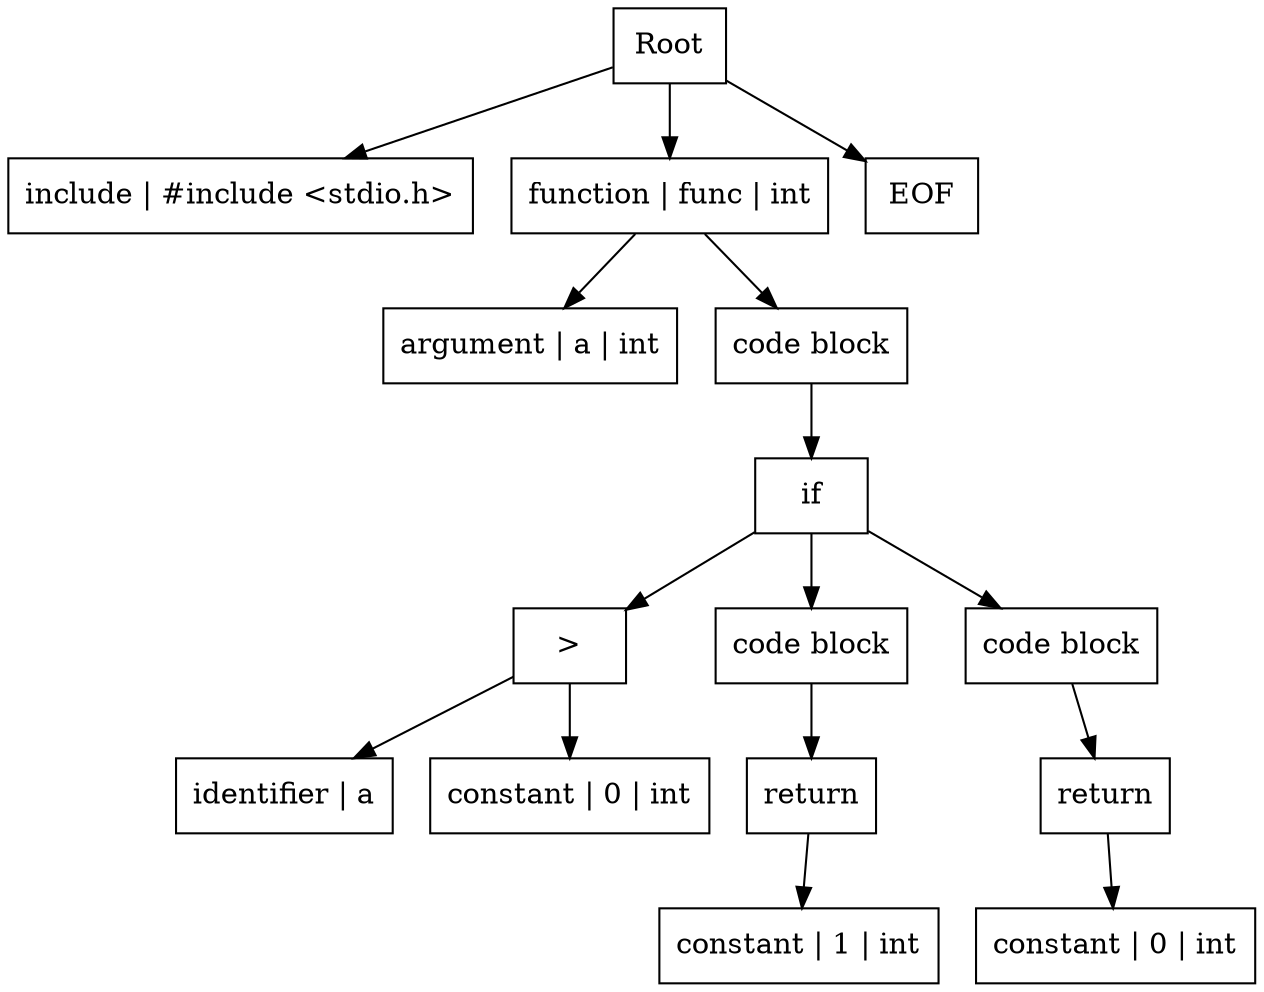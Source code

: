 digraph mips {
	node [shape=box]
	0 [label=Root]
	0 -> 1
	1 [label="include | #include <stdio.h>"]
	0 -> 3
	3 [label="function | func | int"]
	3 -> 4
	4 [label="argument | a | int"]
	3 -> 6
	6 [label="code block"]
	6 -> 7
	7 [label=if]
	7 -> 8
	8 [label=">"]
	8 -> 9
	9 [label="identifier | a"]
	8 -> 11
	11 [label="constant | 0 | int"]
	7 -> 13
	13 [label="code block"]
	13 -> 14
	14 [label=return]
	14 -> 15
	15 [label="constant | 1 | int"]
	7 -> 18
	18 [label="code block"]
	18 -> 19
	19 [label=return]
	19 -> 20
	20 [label="constant | 0 | int"]
	0 -> 23
	23 [label=EOF]
}
